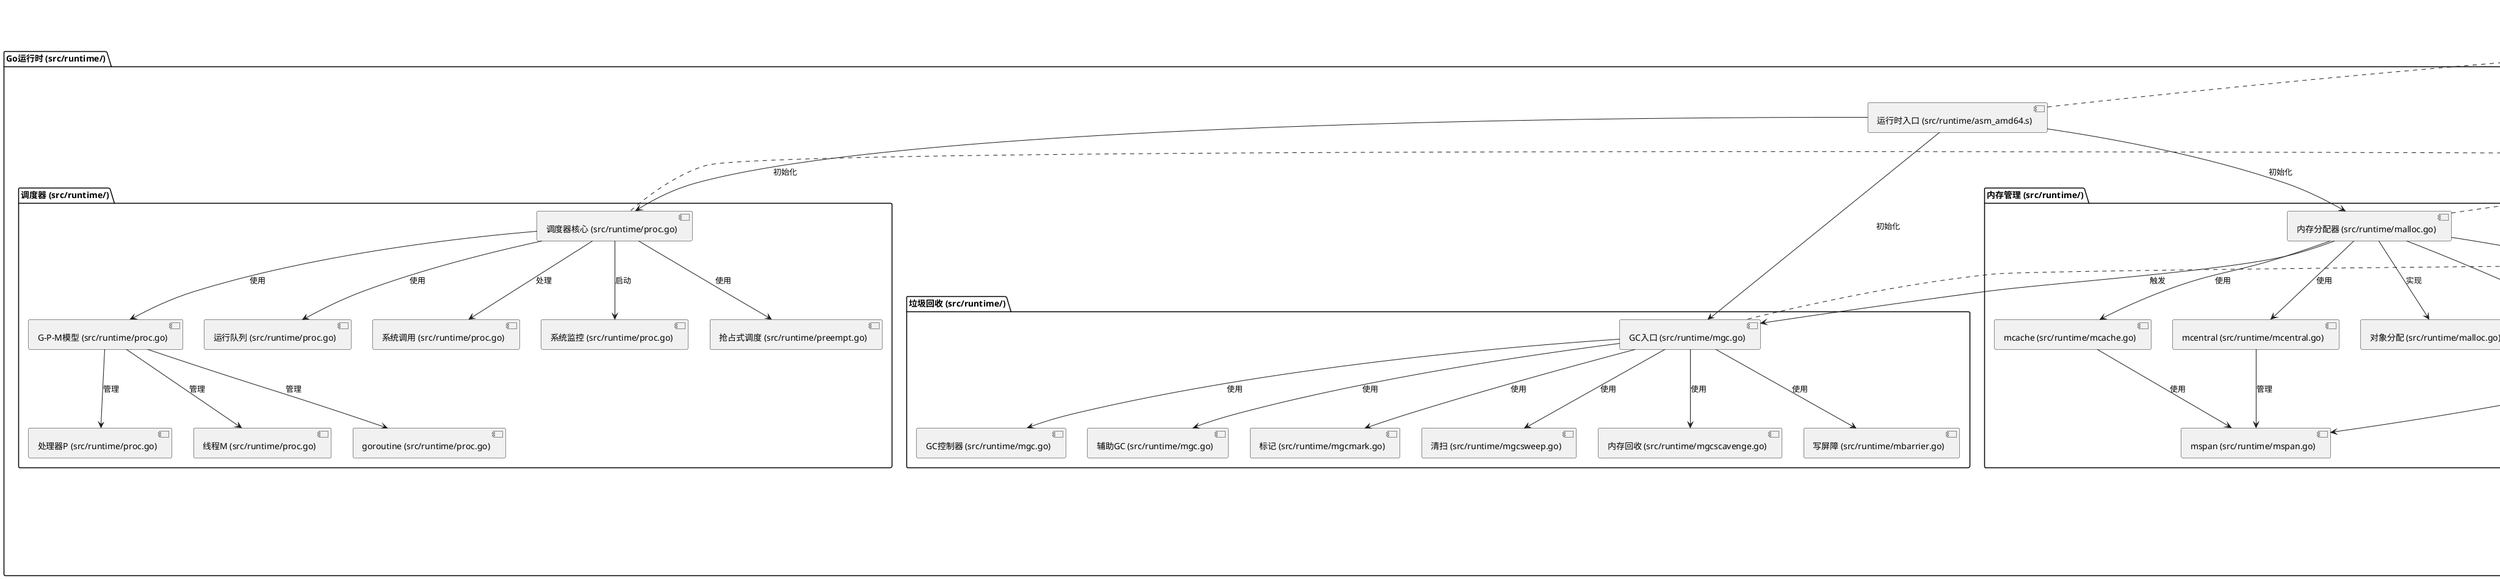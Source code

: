 @startuml Go运行时实现架构

package "Go运行时 (src/runtime/)" {
  [运行时入口 (src/runtime/asm_amd64.s)] as RTEntry
  
  package "调度器 (src/runtime/)" {
    [调度器核心 (src/runtime/proc.go)] as Scheduler
    [G-P-M模型 (src/runtime/proc.go)] as GPM
    [goroutine (src/runtime/proc.go)] as Goroutine
    [处理器P (src/runtime/proc.go)] as Processor
    [线程M (src/runtime/proc.go)] as Thread
    [运行队列 (src/runtime/proc.go)] as RunQueue
    [系统调用 (src/runtime/proc.go)] as Syscall
    [系统监控 (src/runtime/proc.go)] as SysMon
    [抢占式调度 (src/runtime/preempt.go)] as Preempt
  }
  
  package "内存管理 (src/runtime/)" {
    [内存分配器 (src/runtime/malloc.go)] as Malloc
    [mcache (src/runtime/mcache.go)] as MCache
    [mcentral (src/runtime/mcentral.go)] as MCentral
    [mheap (src/runtime/mheap.go)] as MHeap
    [mspan (src/runtime/mspan.go)] as MSpan
    [对象分配 (src/runtime/malloc.go)] as ObjAlloc
    [栈管理 (src/runtime/stack.go)] as Stack
  }
  
  package "垃圾回收 (src/runtime/)" {
    [GC入口 (src/runtime/mgc.go)] as GC
    [标记 (src/runtime/mgcmark.go)] as Mark
    [清扫 (src/runtime/mgcsweep.go)] as Sweep
    [内存回收 (src/runtime/mgcscavenge.go)] as Scavenge
    [写屏障 (src/runtime/mbarrier.go)] as Barrier
    [GC控制器 (src/runtime/mgc.go)] as GCController
    [辅助GC (src/runtime/mgc.go)] as AssistGC
  }
  
  package "并发原语 (src/runtime/)" {
    [channel (src/runtime/chan.go)] as Channel
    [select (src/runtime/select.go)] as Select
    [锁 (src/runtime/lock_futex.go)] as Lock
    [信号量 (src/runtime/sema.go)] as Sema
    [通知 (src/runtime/note.go)] as Note
    [等待组 (src/runtime/rwmutex.go)] as WaitGroup
  }
  
  package "系统交互 (src/runtime/)" {
    [系统调用 (src/runtime/sys_linux_amd64.s)] as SysCall
    [信号处理 (src/runtime/signal_unix.go)] as Signal
    [网络轮询 (src/runtime/netpoll.go)] as NetPoll
    [定时器 (src/runtime/time.go)] as Timer
    [OS线程 (src/runtime/os_linux.go)] as OSThread
    [内存映射 (src/runtime/mem_linux.go)] as MemMap
  }
  
  package "运行时支持 (src/runtime/)" {
    [类型系统 (src/runtime/type.go)] as Type
    [反射支持 (src/runtime/reflect.go)] as Reflect
    [哈希表 (src/runtime/map.go)] as Map
    [切片 (src/runtime/slice.go)] as Slice
    [字符串 (src/runtime/string.go)] as String
    [接口 (src/runtime/iface.go)] as Interface
    [延迟调用 (src/runtime/panic.go)] as Defer
    [恐慌恢复 (src/runtime/panic.go)] as Panic
  }
}

' 运行时入口关系
RTEntry --> Scheduler : 初始化
RTEntry --> Malloc : 初始化
RTEntry --> GC : 初始化

' 调度器关系
Scheduler --> GPM : 使用
GPM --> Goroutine : 管理
GPM --> Processor : 管理
GPM --> Thread : 管理
Scheduler --> RunQueue : 使用
Scheduler --> Syscall : 处理
Scheduler --> SysMon : 启动
Scheduler --> Preempt : 使用

' 内存管理关系
Malloc --> MCache : 使用
Malloc --> MCentral : 使用
Malloc --> MHeap : 使用
MCache --> MSpan : 使用
MCentral --> MSpan : 管理
MHeap --> MSpan : 管理
Malloc --> ObjAlloc : 实现
Malloc --> Stack : 管理

' 垃圾回收关系
GC --> Mark : 使用
GC --> Sweep : 使用
GC --> Scavenge : 使用
GC --> Barrier : 使用
GC --> GCController : 使用
GC --> AssistGC : 使用
Malloc --> GC : 触发

' 并发原语关系
Channel --> Sema : 使用
Select --> Channel : 使用
Lock --> Sema : 使用
WaitGroup --> Sema : 使用
Note --> OSThread : 使用

' 系统交互关系
SysCall --> OSThread : 使用
Signal --> OSThread : 使用
NetPoll --> OSThread : 使用
Timer --> NetPoll : 使用
MemMap --> MHeap : 支持

' 运行时支持关系
Type --> Reflect : 支持
Map --> Type : 使用
Slice --> Type : 使用
String --> Type : 使用
Interface --> Type : 使用
Defer --> Panic : 集成

note right of RTEntry
  运行时入口:
  - 初始化运行时
  - 启动调度器
  - 创建主goroutine
  - 调用main函数
end note

note right of Scheduler
  调度器实现:
  - G-P-M模型
  - 工作窃取
  - 系统调用处理
  - 抢占式调度
end note

note right of Malloc
  内存分配器:
  - 分配器层次结构
  - 大小类管理
  - 内存复用
  - 按需分配
end note

note right of GC
  垃圾回收器:
  - 三色标记法
  - 并发标记清除
  - 写屏障
  - 辅助GC
end note

note right of Channel
  channel实现:
  - 缓冲/非缓冲通道
  - 发送/接收队列
  - 阻塞/非阻塞操作
  - select支持
end note

@enduml